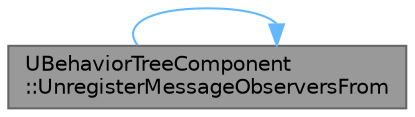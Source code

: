 digraph "UBehaviorTreeComponent::UnregisterMessageObserversFrom"
{
 // INTERACTIVE_SVG=YES
 // LATEX_PDF_SIZE
  bgcolor="transparent";
  edge [fontname=Helvetica,fontsize=10,labelfontname=Helvetica,labelfontsize=10];
  node [fontname=Helvetica,fontsize=10,shape=box,height=0.2,width=0.4];
  rankdir="LR";
  Node1 [id="Node000001",label="UBehaviorTreeComponent\l::UnregisterMessageObserversFrom",height=0.2,width=0.4,color="gray40", fillcolor="grey60", style="filled", fontcolor="black",tooltip="remove message observers registered with task"];
  Node1 -> Node1 [id="edge1_Node000001_Node000001",color="steelblue1",style="solid",tooltip=" "];
}
